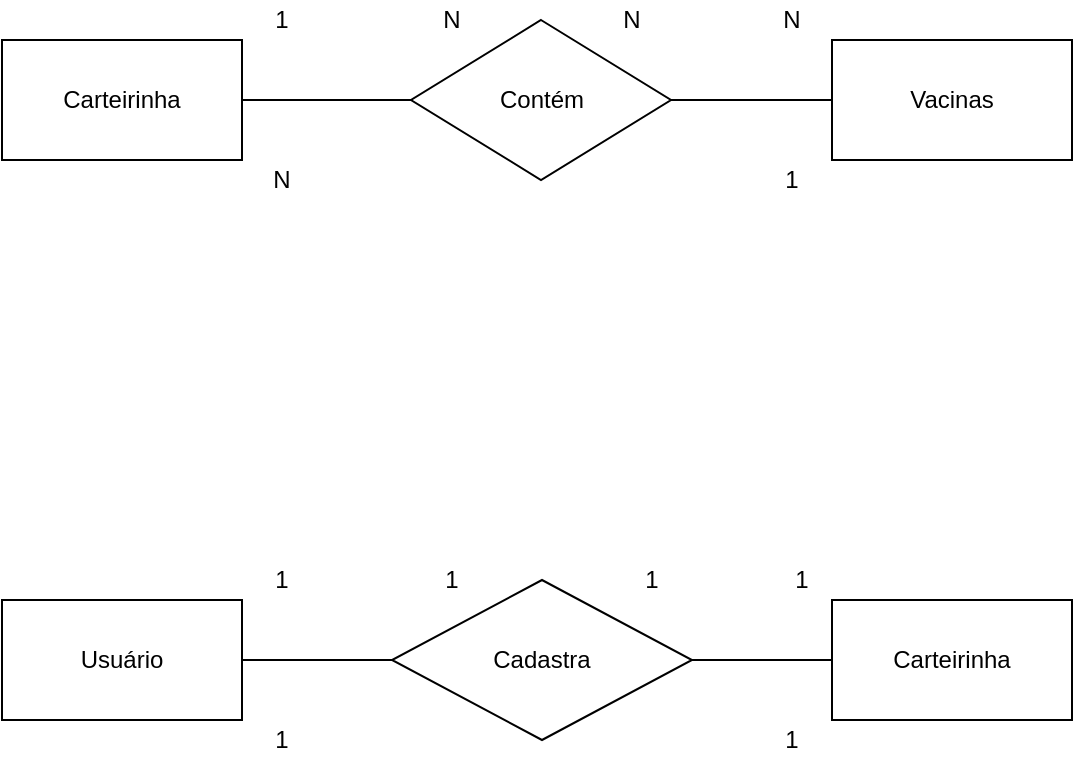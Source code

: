 <mxfile version="14.4.2" type="device"><diagram id="bX7FYnAbcdo-75c4Z8r2" name="Page-1"><mxGraphModel dx="868" dy="482" grid="1" gridSize="10" guides="1" tooltips="1" connect="1" arrows="1" fold="1" page="1" pageScale="1" pageWidth="827" pageHeight="1169" math="0" shadow="0"><root><mxCell id="0"/><mxCell id="1" parent="0"/><mxCell id="82YsFlrW37_XVb2k4yh4-1" value="Usuário" style="rounded=0;whiteSpace=wrap;html=1;" parent="1" vertex="1"><mxGeometry x="144" y="400" width="120" height="60" as="geometry"/></mxCell><mxCell id="82YsFlrW37_XVb2k4yh4-2" value="Vacinas" style="rounded=0;whiteSpace=wrap;html=1;" parent="1" vertex="1"><mxGeometry x="559" y="120" width="120" height="60" as="geometry"/></mxCell><mxCell id="82YsFlrW37_XVb2k4yh4-3" value="Carteirinha" style="rounded=0;whiteSpace=wrap;html=1;" parent="1" vertex="1"><mxGeometry x="559" y="400" width="120" height="60" as="geometry"/></mxCell><mxCell id="82YsFlrW37_XVb2k4yh4-5" value="Cadastra" style="rhombus;whiteSpace=wrap;html=1;" parent="1" vertex="1"><mxGeometry x="339" y="390" width="150" height="80" as="geometry"/></mxCell><mxCell id="82YsFlrW37_XVb2k4yh4-6" value="1" style="text;html=1;strokeColor=none;fillColor=none;align=center;verticalAlign=middle;whiteSpace=wrap;rounded=0;" parent="1" vertex="1"><mxGeometry x="264" y="380" width="40" height="20" as="geometry"/></mxCell><mxCell id="82YsFlrW37_XVb2k4yh4-7" value="1" style="text;html=1;strokeColor=none;fillColor=none;align=center;verticalAlign=middle;whiteSpace=wrap;rounded=0;" parent="1" vertex="1"><mxGeometry x="524" y="380" width="40" height="20" as="geometry"/></mxCell><mxCell id="82YsFlrW37_XVb2k4yh4-8" value="" style="endArrow=none;html=1;exitX=1;exitY=0.5;exitDx=0;exitDy=0;entryX=0;entryY=0.5;entryDx=0;entryDy=0;" parent="1" source="82YsFlrW37_XVb2k4yh4-1" target="82YsFlrW37_XVb2k4yh4-5" edge="1"><mxGeometry width="50" height="50" relative="1" as="geometry"><mxPoint x="444" y="470" as="sourcePoint"/><mxPoint x="494" y="420" as="targetPoint"/></mxGeometry></mxCell><mxCell id="82YsFlrW37_XVb2k4yh4-9" value="" style="endArrow=none;html=1;entryX=0;entryY=0.5;entryDx=0;entryDy=0;exitX=1;exitY=0.5;exitDx=0;exitDy=0;" parent="1" source="82YsFlrW37_XVb2k4yh4-5" target="82YsFlrW37_XVb2k4yh4-3" edge="1"><mxGeometry width="50" height="50" relative="1" as="geometry"><mxPoint x="444" y="470" as="sourcePoint"/><mxPoint x="494" y="420" as="targetPoint"/></mxGeometry></mxCell><mxCell id="v-Bf4e3JhaBT7Y6ZWuPq-1" value="Carteirinha" style="rounded=0;whiteSpace=wrap;html=1;" vertex="1" parent="1"><mxGeometry x="144" y="120" width="120" height="60" as="geometry"/></mxCell><mxCell id="v-Bf4e3JhaBT7Y6ZWuPq-2" value="Contém" style="rhombus;whiteSpace=wrap;html=1;" vertex="1" parent="1"><mxGeometry x="348.5" y="110" width="130" height="80" as="geometry"/></mxCell><mxCell id="v-Bf4e3JhaBT7Y6ZWuPq-3" value="1" style="text;html=1;strokeColor=none;fillColor=none;align=center;verticalAlign=middle;whiteSpace=wrap;rounded=0;" vertex="1" parent="1"><mxGeometry x="264" y="100" width="40" height="20" as="geometry"/></mxCell><mxCell id="v-Bf4e3JhaBT7Y6ZWuPq-4" value="N" style="text;html=1;strokeColor=none;fillColor=none;align=center;verticalAlign=middle;whiteSpace=wrap;rounded=0;" vertex="1" parent="1"><mxGeometry x="519" y="100" width="40" height="20" as="geometry"/></mxCell><mxCell id="v-Bf4e3JhaBT7Y6ZWuPq-5" value="1" style="text;html=1;strokeColor=none;fillColor=none;align=center;verticalAlign=middle;whiteSpace=wrap;rounded=0;" vertex="1" parent="1"><mxGeometry x="519" y="180" width="40" height="20" as="geometry"/></mxCell><mxCell id="v-Bf4e3JhaBT7Y6ZWuPq-6" value="N" style="text;html=1;strokeColor=none;fillColor=none;align=center;verticalAlign=middle;whiteSpace=wrap;rounded=0;" vertex="1" parent="1"><mxGeometry x="264" y="180" width="40" height="20" as="geometry"/></mxCell><mxCell id="v-Bf4e3JhaBT7Y6ZWuPq-7" value="N" style="text;html=1;strokeColor=none;fillColor=none;align=center;verticalAlign=middle;whiteSpace=wrap;rounded=0;" vertex="1" parent="1"><mxGeometry x="348.5" y="100" width="40" height="20" as="geometry"/></mxCell><mxCell id="v-Bf4e3JhaBT7Y6ZWuPq-8" value="N" style="text;html=1;strokeColor=none;fillColor=none;align=center;verticalAlign=middle;whiteSpace=wrap;rounded=0;" vertex="1" parent="1"><mxGeometry x="438.5" y="100" width="40" height="20" as="geometry"/></mxCell><mxCell id="v-Bf4e3JhaBT7Y6ZWuPq-9" value="" style="endArrow=none;html=1;exitX=1;exitY=0.5;exitDx=0;exitDy=0;entryX=0;entryY=0.5;entryDx=0;entryDy=0;" edge="1" parent="1" source="v-Bf4e3JhaBT7Y6ZWuPq-1" target="v-Bf4e3JhaBT7Y6ZWuPq-2"><mxGeometry width="50" height="50" relative="1" as="geometry"><mxPoint x="390" y="280" as="sourcePoint"/><mxPoint x="440" y="230" as="targetPoint"/></mxGeometry></mxCell><mxCell id="v-Bf4e3JhaBT7Y6ZWuPq-10" value="" style="endArrow=none;html=1;entryX=0;entryY=0.5;entryDx=0;entryDy=0;exitX=1;exitY=0.5;exitDx=0;exitDy=0;" edge="1" parent="1" source="v-Bf4e3JhaBT7Y6ZWuPq-2" target="82YsFlrW37_XVb2k4yh4-2"><mxGeometry width="50" height="50" relative="1" as="geometry"><mxPoint x="479" y="170" as="sourcePoint"/><mxPoint x="563" y="149.5" as="targetPoint"/></mxGeometry></mxCell><mxCell id="v-Bf4e3JhaBT7Y6ZWuPq-11" value="1" style="text;html=1;strokeColor=none;fillColor=none;align=center;verticalAlign=middle;whiteSpace=wrap;rounded=0;" vertex="1" parent="1"><mxGeometry x="264" y="460" width="40" height="20" as="geometry"/></mxCell><mxCell id="v-Bf4e3JhaBT7Y6ZWuPq-12" value="1" style="text;html=1;strokeColor=none;fillColor=none;align=center;verticalAlign=middle;whiteSpace=wrap;rounded=0;" vertex="1" parent="1"><mxGeometry x="519" y="460" width="40" height="20" as="geometry"/></mxCell><mxCell id="v-Bf4e3JhaBT7Y6ZWuPq-14" value="1" style="text;html=1;strokeColor=none;fillColor=none;align=center;verticalAlign=middle;whiteSpace=wrap;rounded=0;" vertex="1" parent="1"><mxGeometry x="348.5" y="380" width="40" height="20" as="geometry"/></mxCell><mxCell id="v-Bf4e3JhaBT7Y6ZWuPq-15" value="1" style="text;html=1;strokeColor=none;fillColor=none;align=center;verticalAlign=middle;whiteSpace=wrap;rounded=0;" vertex="1" parent="1"><mxGeometry x="449" y="380" width="40" height="20" as="geometry"/></mxCell></root></mxGraphModel></diagram></mxfile>